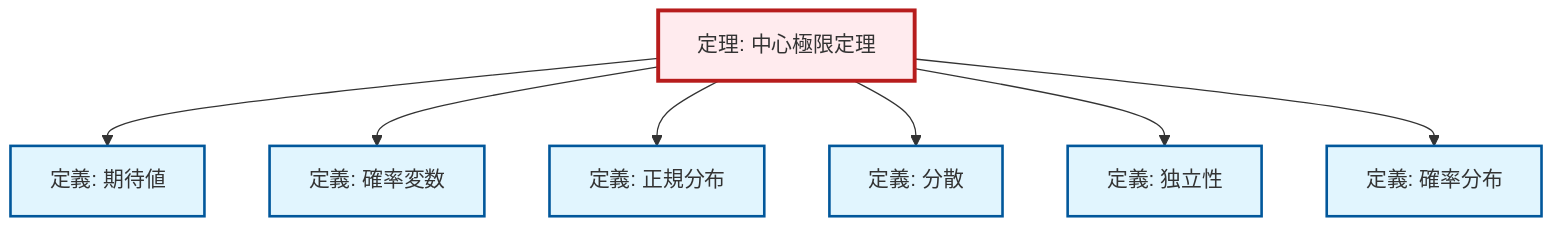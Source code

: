 graph TD
    classDef definition fill:#e1f5fe,stroke:#01579b,stroke-width:2px
    classDef theorem fill:#f3e5f5,stroke:#4a148c,stroke-width:2px
    classDef axiom fill:#fff3e0,stroke:#e65100,stroke-width:2px
    classDef example fill:#e8f5e9,stroke:#1b5e20,stroke-width:2px
    classDef current fill:#ffebee,stroke:#b71c1c,stroke-width:3px
    def-independence["定義: 独立性"]:::definition
    def-variance["定義: 分散"]:::definition
    thm-central-limit["定理: 中心極限定理"]:::theorem
    def-random-variable["定義: 確率変数"]:::definition
    def-normal-distribution["定義: 正規分布"]:::definition
    def-expectation["定義: 期待値"]:::definition
    def-probability-distribution["定義: 確率分布"]:::definition
    thm-central-limit --> def-expectation
    thm-central-limit --> def-random-variable
    thm-central-limit --> def-normal-distribution
    thm-central-limit --> def-variance
    thm-central-limit --> def-independence
    thm-central-limit --> def-probability-distribution
    class thm-central-limit current